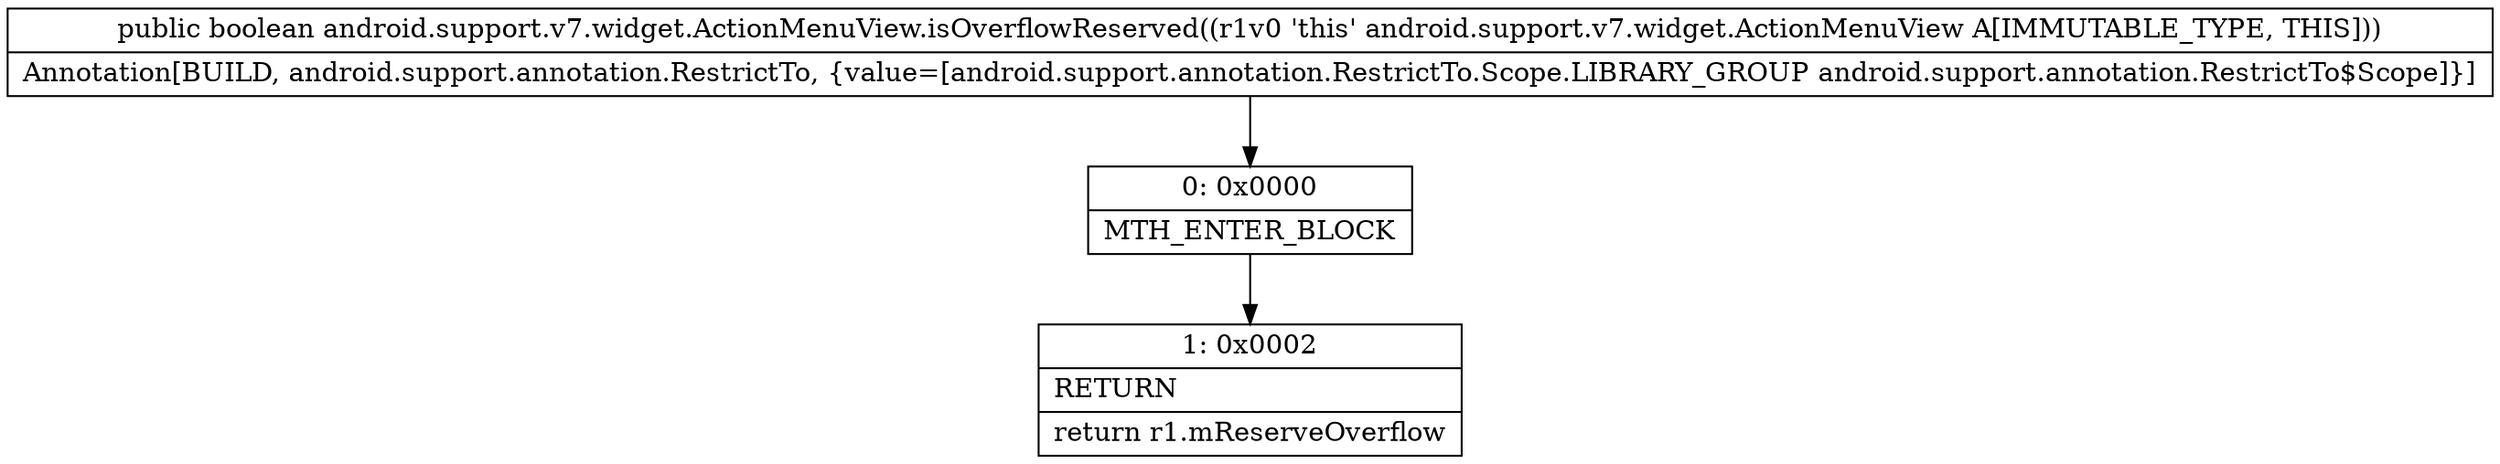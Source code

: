 digraph "CFG forandroid.support.v7.widget.ActionMenuView.isOverflowReserved()Z" {
Node_0 [shape=record,label="{0\:\ 0x0000|MTH_ENTER_BLOCK\l}"];
Node_1 [shape=record,label="{1\:\ 0x0002|RETURN\l|return r1.mReserveOverflow\l}"];
MethodNode[shape=record,label="{public boolean android.support.v7.widget.ActionMenuView.isOverflowReserved((r1v0 'this' android.support.v7.widget.ActionMenuView A[IMMUTABLE_TYPE, THIS]))  | Annotation[BUILD, android.support.annotation.RestrictTo, \{value=[android.support.annotation.RestrictTo.Scope.LIBRARY_GROUP android.support.annotation.RestrictTo$Scope]\}]\l}"];
MethodNode -> Node_0;
Node_0 -> Node_1;
}


